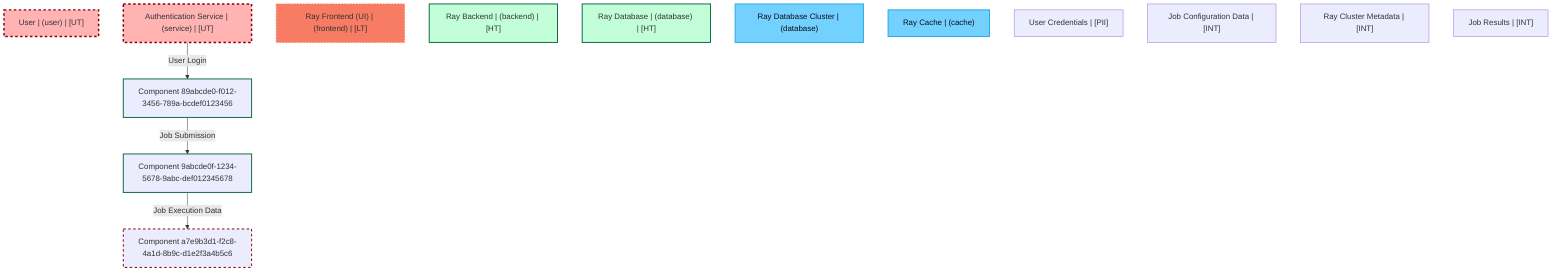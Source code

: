 graph TB
  node_6f7a8b9c-d0e1-2345-6789-abcdef012345["User | (user) | [UT]"]:::untrusted
  node_789abcde-f012-3456-789a-bcdef0123456["Authentication Service | (service) | [UT]"]:::untrusted
  node_1a2b3c4d-e5f6-789a-bcde-f0123456789a["Ray Frontend (UI) | (frontend) | [LT]"]:::lowTrust
  node_2b3c4d5e-f6a7-89ab-cdef-123456789abc0["Ray Backend | (backend) | [HT]"]:::highTrust
  node_3c4d5e6f-a7b8-9abc-def0-123456789abcd["Ray Database | (database) | [HT]"]:::highTrust
  node_4d5e6f7a-b8c9-0123-4567-89abcdef0123["Ray Database Cluster | (database)"]:::dataStore
  node_5e6f7a8b-c9d0-1234-5678-9abcdeffedcba["Ray Cache | (cache)"]:::dataStore
  e8f9a0b1-c3d4-4e5f-9a8b-c7d6e5f4a3b2["User Credentials | [PII]"]:::dataAsset,pii
  f1a2b3c4-d5e6-789a-b234-56789abcde0f["Job Configuration Data | [INT]"]:::dataAsset,internal
  node_9a8b7c6d-5f4a-3b2a-1c0d-ef9876543210["Ray Cluster Metadata | [INT]"]:::dataAsset,internal
  b2c3d4e5-f6a7-89ab-cdef-123456789abc["Job Results | [INT]"]:::dataAsset,internal
  node_89abcde0-f012-3456-789a-bcdef0123456["Component 89abcde0-f012-3456-789a-bcdef0123456"]:::process,untrusted
  node_9abcde0f-1234-5678-9abc-def012345678["Component 9abcde0f-1234-5678-9abc-def012345678"]:::process,untrusted
  a7e9b3d1-f2c8-4a1d-8b9c-d1e2f3a4b5c6["Component a7e9b3d1-f2c8-4a1d-8b9c-d1e2f3a4b5c6"]:::process,untrusted

  node_789abcde-f012-3456-789a-bcdef0123456 -->|User Login| node_89abcde0-f012-3456-789a-bcdef0123456:::encryptedFlow
  node_89abcde0-f012-3456-789a-bcdef0123456 -->|Job Submission| node_9abcde0f-1234-5678-9abc-def012345678:::encryptedFlow
  node_9abcde0f-1234-5678-9abc-def012345678 -->|Job Execution Data| a7e9b3d1-f2c8-4a1d-8b9c-d1e2f3a4b5c6:::unencryptedFlow

  classDef externalEntity fill:#FFB3B3,stroke:#8B0000,stroke-width:2px,color:#0B0D17
  classDef process fill:#C2FFD8,stroke:#106B49,stroke-width:2px,color:#0B0D17
  classDef dataStore fill:#73d1ff,stroke:#29ABE2,stroke-width:2px,color:#0B0D17
  classDef dataAsset fill:#ffa1ad,stroke:#A259FF,stroke-width:2px,color:#0B0D17
  classDef untrusted fill:#FFB3B3,stroke:#8B0000,stroke-width:3px,stroke-dasharray:5 5
  classDef lowTrust fill:#f77c63,stroke:#f77c63,stroke-width:2px,stroke-dasharray:3 3
  classDef mediumTrust fill:#FFF2B3,stroke:#7A6300,stroke-width:2px
  classDef highTrust fill:#C2FFD8,stroke:#106B49,stroke-width:2px
  classDef veryHighTrust fill:#36FF8F,stroke:#36FF8F,stroke-width:3px
  classDef public fill:#C2FFD8,stroke:#106B49,stroke-width:1px
  classDef internal fill:#FFF2B3,stroke:#7A6300,stroke-width:1px
  classDef confidential fill:#FFB3B3,stroke:#8B0000,stroke-width:2px
  classDef restricted fill:#8B0000,stroke:#8B0000,stroke-width:3px
  classDef pii fill:#ffa1ad,stroke:#A259FF,stroke-width:2px
  classDef pci fill:#8B0000,stroke:#8B0000,stroke-width:3px
  classDef phi fill:#ffa1ad,stroke:#A259FF,stroke-width:3px
  classDef encryptedFlow stroke:#106B49,stroke-width:2px
  classDef unencryptedFlow stroke:#8B0000,stroke-width:2px,stroke-dasharray:5 5
  classDef authenticatedFlow stroke:#29ABE2,stroke-width:2px
  classDef trustBoundary fill:transparent,stroke:#2E3440,stroke-width:3px,stroke-dasharray:10 5